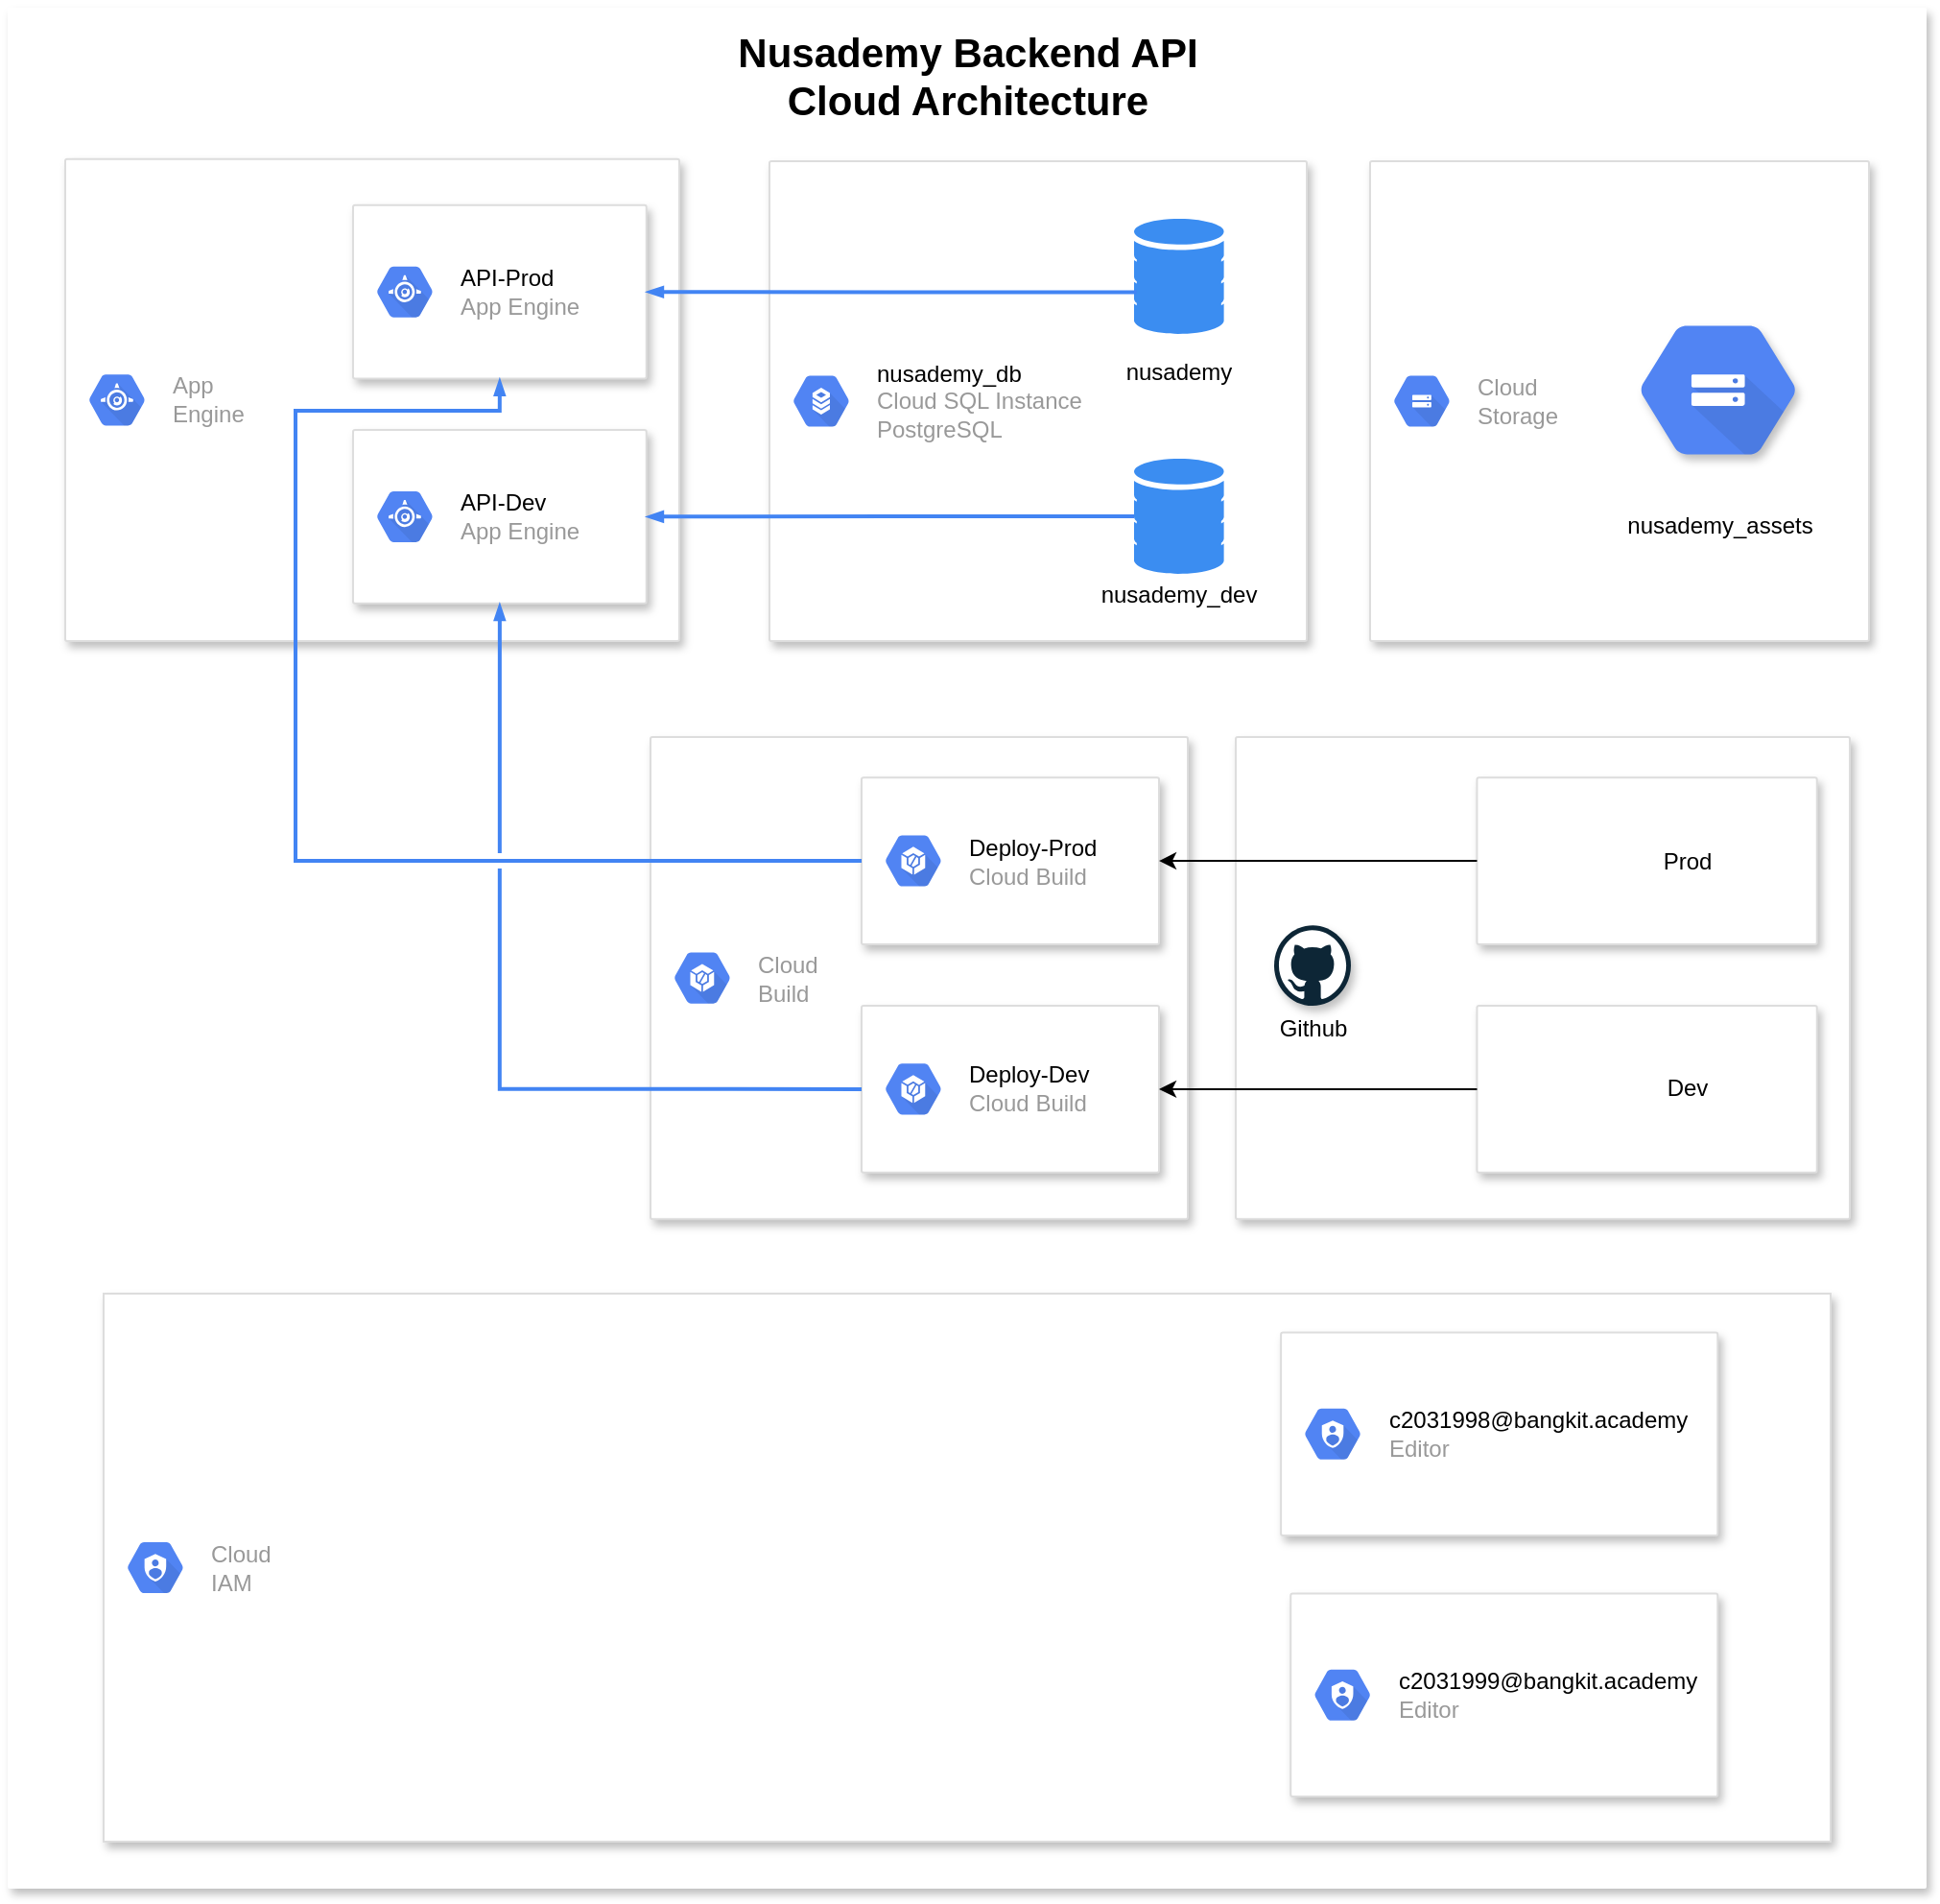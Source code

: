 <mxfile version="13.7.9" type="device"><diagram id="BJHhG8hOPyPEqUMauKsi" name="Page-1"><mxGraphModel dx="1093" dy="1590" grid="1" gridSize="10" guides="1" tooltips="1" connect="1" arrows="1" fold="1" page="1" pageScale="1" pageWidth="850" pageHeight="1100" math="0" shadow="0"><root><mxCell id="0"/><mxCell id="1" parent="0"/><mxCell id="Nz6z36-IIDzUr1D0U5Xw-1" value="&lt;b&gt;&lt;font style=&quot;font-size: 21px&quot;&gt;Nusademy Backend API&lt;br&gt;Cloud Architecture&lt;br&gt;&lt;/font&gt;&lt;/b&gt;" style="points=[[0,0,0],[0.25,0,0],[0.5,0,0],[0.75,0,0],[1,0,0],[1,0.25,0],[1,0.5,0],[1,0.75,0],[1,1,0],[0.75,1,0],[0.5,1,0],[0.25,1,0],[0,1,0],[0,0.75,0],[0,0.5,0],[0,0.25,0]];rounded=1;absoluteArcSize=1;arcSize=2;html=1;shadow=1;dashed=0;fontSize=12;align=center;verticalAlign=top;spacing=10;spacingTop=-4;strokeColor=none;" parent="1" vertex="1"><mxGeometry x="30" y="-160" width="1000" height="980" as="geometry"/></mxCell><mxCell id="Nz6z36-IIDzUr1D0U5Xw-17" value="" style="strokeColor=#dddddd;shadow=1;strokeWidth=1;rounded=1;absoluteArcSize=1;arcSize=0;" parent="Nz6z36-IIDzUr1D0U5Xw-1" vertex="1"><mxGeometry x="50" y="670" width="900" height="285.5" as="geometry"/></mxCell><mxCell id="Nz6z36-IIDzUr1D0U5Xw-18" value="Cloud&#10;IAM" style="dashed=0;connectable=0;html=1;fillColor=#5184F3;strokeColor=none;shape=mxgraph.gcp2.hexIcon;prIcon=cloud_iam;part=1;labelPosition=right;verticalLabelPosition=middle;align=left;verticalAlign=middle;spacingLeft=5;fontColor=#999999;fontSize=12;" parent="Nz6z36-IIDzUr1D0U5Xw-17" vertex="1"><mxGeometry y="0.5" width="44" height="39" relative="1" as="geometry"><mxPoint x="5" y="-19.5" as="offset"/></mxGeometry></mxCell><mxCell id="Nz6z36-IIDzUr1D0U5Xw-41" value="" style="strokeColor=#dddddd;shadow=1;strokeWidth=1;rounded=1;absoluteArcSize=1;arcSize=2;" parent="Nz6z36-IIDzUr1D0U5Xw-17" vertex="1"><mxGeometry x="613.552" y="20.282" width="227.586" height="105.772" as="geometry"/></mxCell><mxCell id="Nz6z36-IIDzUr1D0U5Xw-42" value="&lt;font color=&quot;#000000&quot;&gt;c2031998@bangkit.academy&lt;/font&gt;&lt;br&gt;Editor" style="dashed=0;connectable=0;html=1;fillColor=#5184F3;strokeColor=none;shape=mxgraph.gcp2.hexIcon;prIcon=cloud_iam;part=1;labelPosition=right;verticalLabelPosition=middle;align=left;verticalAlign=middle;spacingLeft=5;fontColor=#999999;fontSize=12;" parent="Nz6z36-IIDzUr1D0U5Xw-41" vertex="1"><mxGeometry y="0.5" width="44" height="39" relative="1" as="geometry"><mxPoint x="5" y="-19.5" as="offset"/></mxGeometry></mxCell><mxCell id="Nz6z36-IIDzUr1D0U5Xw-43" value="" style="strokeColor=#dddddd;shadow=1;strokeWidth=1;rounded=1;absoluteArcSize=1;arcSize=2;" parent="Nz6z36-IIDzUr1D0U5Xw-17" vertex="1"><mxGeometry x="618.623" y="156.237" width="222.511" height="105.766" as="geometry"/></mxCell><mxCell id="Nz6z36-IIDzUr1D0U5Xw-44" value="&lt;font color=&quot;#000000&quot;&gt;c2031999@bangkit.academy&lt;/font&gt;&lt;br&gt;Editor" style="dashed=0;connectable=0;html=1;fillColor=#5184F3;strokeColor=none;shape=mxgraph.gcp2.hexIcon;prIcon=cloud_iam;part=1;labelPosition=right;verticalLabelPosition=middle;align=left;verticalAlign=middle;spacingLeft=5;fontColor=#999999;fontSize=12;" parent="Nz6z36-IIDzUr1D0U5Xw-43" vertex="1"><mxGeometry y="0.5" width="44" height="39" relative="1" as="geometry"><mxPoint x="5" y="-19.5" as="offset"/></mxGeometry></mxCell><mxCell id="Nz6z36-IIDzUr1D0U5Xw-55" value="" style="strokeColor=#dddddd;shadow=1;strokeWidth=1;rounded=1;absoluteArcSize=1;arcSize=2;" parent="Nz6z36-IIDzUr1D0U5Xw-1" vertex="1"><mxGeometry x="30" y="78.87" width="320" height="251.13" as="geometry"/></mxCell><mxCell id="Nz6z36-IIDzUr1D0U5Xw-56" value="App&#10;Engine" style="dashed=0;connectable=0;html=1;fillColor=#5184F3;strokeColor=none;shape=mxgraph.gcp2.hexIcon;prIcon=app_engine;part=1;labelPosition=right;verticalLabelPosition=middle;align=left;verticalAlign=middle;spacingLeft=5;fontColor=#999999;fontSize=12;" parent="Nz6z36-IIDzUr1D0U5Xw-55" vertex="1"><mxGeometry y="0.5" width="44" height="39" relative="1" as="geometry"><mxPoint x="5" y="-19.5" as="offset"/></mxGeometry></mxCell><mxCell id="Nz6z36-IIDzUr1D0U5Xw-15" value="" style="strokeColor=#dddddd;shadow=1;strokeWidth=1;rounded=1;absoluteArcSize=1;arcSize=2;" parent="Nz6z36-IIDzUr1D0U5Xw-55" vertex="1"><mxGeometry x="150" y="24.01" width="152.86" height="90.4" as="geometry"/></mxCell><mxCell id="Nz6z36-IIDzUr1D0U5Xw-16" value="&lt;font color=&quot;#000000&quot;&gt;API-Prod&lt;/font&gt;&lt;br&gt;App Engine" style="dashed=0;connectable=0;html=1;fillColor=#5184F3;strokeColor=none;shape=mxgraph.gcp2.hexIcon;prIcon=app_engine;part=1;labelPosition=right;verticalLabelPosition=middle;align=left;verticalAlign=middle;spacingLeft=5;fontColor=#999999;fontSize=12;" parent="Nz6z36-IIDzUr1D0U5Xw-15" vertex="1"><mxGeometry y="0.5" width="44" height="39" relative="1" as="geometry"><mxPoint x="5" y="-19.5" as="offset"/></mxGeometry></mxCell><mxCell id="Nz6z36-IIDzUr1D0U5Xw-57" value="" style="strokeColor=#dddddd;shadow=1;strokeWidth=1;rounded=1;absoluteArcSize=1;arcSize=2;" parent="Nz6z36-IIDzUr1D0U5Xw-55" vertex="1"><mxGeometry x="150" y="141.13" width="152.86" height="90.4" as="geometry"/></mxCell><mxCell id="Nz6z36-IIDzUr1D0U5Xw-58" value="&lt;font color=&quot;#000000&quot;&gt;API-Dev&lt;/font&gt;&lt;br&gt;App Engine" style="dashed=0;connectable=0;html=1;fillColor=#5184F3;strokeColor=none;shape=mxgraph.gcp2.hexIcon;prIcon=app_engine;part=1;labelPosition=right;verticalLabelPosition=middle;align=left;verticalAlign=middle;spacingLeft=5;fontColor=#999999;fontSize=12;" parent="Nz6z36-IIDzUr1D0U5Xw-57" vertex="1"><mxGeometry y="0.5" width="44" height="39" relative="1" as="geometry"><mxPoint x="5" y="-19.5" as="offset"/></mxGeometry></mxCell><mxCell id="Nz6z36-IIDzUr1D0U5Xw-34" value="" style="strokeColor=#dddddd;shadow=1;strokeWidth=1;rounded=1;absoluteArcSize=1;arcSize=2;" parent="Nz6z36-IIDzUr1D0U5Xw-1" vertex="1"><mxGeometry x="335" y="380" width="280" height="251.13" as="geometry"/></mxCell><mxCell id="Nz6z36-IIDzUr1D0U5Xw-35" value="Cloud&#10;Build" style="dashed=0;connectable=0;html=1;fillColor=#5184F3;strokeColor=none;shape=mxgraph.gcp2.hexIcon;prIcon=container_builder;part=1;labelPosition=right;verticalLabelPosition=middle;align=left;verticalAlign=middle;spacingLeft=5;fontColor=#999999;fontSize=12;" parent="Nz6z36-IIDzUr1D0U5Xw-34" vertex="1"><mxGeometry y="0.5" width="44" height="39" relative="1" as="geometry"><mxPoint x="5" y="-19.5" as="offset"/></mxGeometry></mxCell><mxCell id="Nz6z36-IIDzUr1D0U5Xw-38" value="" style="strokeColor=#dddddd;shadow=1;strokeWidth=1;rounded=1;absoluteArcSize=1;arcSize=2;" parent="Nz6z36-IIDzUr1D0U5Xw-34" vertex="1"><mxGeometry x="110" y="21.103" width="155" height="86.872" as="geometry"/></mxCell><mxCell id="Nz6z36-IIDzUr1D0U5Xw-39" value="&lt;font color=&quot;#000000&quot;&gt;Deploy-Prod&lt;/font&gt;&lt;br&gt;Cloud Build" style="dashed=0;connectable=0;html=1;fillColor=#5184F3;strokeColor=none;shape=mxgraph.gcp2.hexIcon;prIcon=container_builder;part=1;labelPosition=right;verticalLabelPosition=middle;align=left;verticalAlign=middle;spacingLeft=5;fontColor=#999999;fontSize=12;" parent="Nz6z36-IIDzUr1D0U5Xw-38" vertex="1"><mxGeometry y="0.5" width="44" height="39" relative="1" as="geometry"><mxPoint x="5" y="-19.5" as="offset"/></mxGeometry></mxCell><mxCell id="Nz6z36-IIDzUr1D0U5Xw-90" value="" style="strokeColor=#dddddd;shadow=1;strokeWidth=1;rounded=1;absoluteArcSize=1;arcSize=2;" parent="Nz6z36-IIDzUr1D0U5Xw-34" vertex="1"><mxGeometry x="110" y="140.003" width="155" height="86.872" as="geometry"/></mxCell><mxCell id="Nz6z36-IIDzUr1D0U5Xw-91" value="&lt;font color=&quot;#000000&quot;&gt;Deploy-Dev&lt;/font&gt;&lt;br&gt;Cloud Build" style="dashed=0;connectable=0;html=1;fillColor=#5184F3;strokeColor=none;shape=mxgraph.gcp2.hexIcon;prIcon=container_builder;part=1;labelPosition=right;verticalLabelPosition=middle;align=left;verticalAlign=middle;spacingLeft=5;fontColor=#999999;fontSize=12;" parent="Nz6z36-IIDzUr1D0U5Xw-90" vertex="1"><mxGeometry y="0.5" width="44" height="39" relative="1" as="geometry"><mxPoint x="5" y="-19.5" as="offset"/></mxGeometry></mxCell><mxCell id="Nz6z36-IIDzUr1D0U5Xw-28" value="" style="strokeColor=#dddddd;shadow=1;strokeWidth=1;rounded=1;absoluteArcSize=1;arcSize=2;" parent="Nz6z36-IIDzUr1D0U5Xw-1" vertex="1"><mxGeometry x="397" y="80" width="280" height="250" as="geometry"/></mxCell><mxCell id="Nz6z36-IIDzUr1D0U5Xw-29" value="&lt;font color=&quot;#000000&quot;&gt;nusademy_db&lt;/font&gt;&lt;br&gt;Cloud SQL Instance&lt;br&gt;PostgreSQL" style="dashed=0;connectable=0;html=1;fillColor=#5184F3;strokeColor=none;shape=mxgraph.gcp2.hexIcon;prIcon=cloud_sql;part=1;labelPosition=right;verticalLabelPosition=middle;align=left;verticalAlign=middle;spacingLeft=5;fontColor=#999999;fontSize=12;" parent="Nz6z36-IIDzUr1D0U5Xw-28" vertex="1"><mxGeometry y="0.5" width="44" height="39" relative="1" as="geometry"><mxPoint x="5" y="-19.5" as="offset"/></mxGeometry></mxCell><mxCell id="Nz6z36-IIDzUr1D0U5Xw-60" value="" style="html=1;aspect=fixed;strokeColor=none;shadow=0;align=center;verticalAlign=top;fillColor=#3B8DF1;shape=mxgraph.gcp2.database_2" parent="Nz6z36-IIDzUr1D0U5Xw-28" vertex="1"><mxGeometry x="190" y="30" width="46.8" height="60" as="geometry"/></mxCell><mxCell id="Nz6z36-IIDzUr1D0U5Xw-61" value="nusademy" style="text;html=1;resizable=0;autosize=1;align=center;verticalAlign=middle;points=[];fillColor=none;strokeColor=none;rounded=0;shadow=1;" parent="Nz6z36-IIDzUr1D0U5Xw-28" vertex="1"><mxGeometry x="178.4" y="100" width="70" height="20" as="geometry"/></mxCell><mxCell id="Nz6z36-IIDzUr1D0U5Xw-62" value="" style="html=1;aspect=fixed;strokeColor=none;shadow=0;align=center;verticalAlign=top;fillColor=#3B8DF1;shape=mxgraph.gcp2.database_2" parent="Nz6z36-IIDzUr1D0U5Xw-28" vertex="1"><mxGeometry x="190" y="155" width="46.8" height="60" as="geometry"/></mxCell><mxCell id="Nz6z36-IIDzUr1D0U5Xw-89" value="nusademy_dev" style="text;html=1;resizable=0;autosize=1;align=center;verticalAlign=middle;points=[];fillColor=none;strokeColor=none;rounded=0;shadow=1;" parent="Nz6z36-IIDzUr1D0U5Xw-28" vertex="1"><mxGeometry x="163.4" y="216" width="100" height="20" as="geometry"/></mxCell><mxCell id="Nz6z36-IIDzUr1D0U5Xw-95" value="" style="edgeStyle=orthogonalEdgeStyle;fontSize=12;html=1;endArrow=blockThin;endFill=1;rounded=0;strokeWidth=2;endSize=4;startSize=4;dashed=0;strokeColor=#4284F3;entryX=0.5;entryY=1;entryDx=0;entryDy=0;exitX=0;exitY=0.5;exitDx=0;exitDy=0;" parent="Nz6z36-IIDzUr1D0U5Xw-1" source="Nz6z36-IIDzUr1D0U5Xw-38" target="Nz6z36-IIDzUr1D0U5Xw-15" edge="1"><mxGeometry width="100" relative="1" as="geometry"><mxPoint x="460" y="330" as="sourcePoint"/><mxPoint x="560" y="330" as="targetPoint"/><Array as="points"><mxPoint x="150" y="445"/><mxPoint x="150" y="210"/><mxPoint x="256" y="210"/></Array></mxGeometry></mxCell><mxCell id="Nz6z36-IIDzUr1D0U5Xw-97" value="" style="edgeStyle=orthogonalEdgeStyle;fontSize=12;html=1;endArrow=blockThin;endFill=1;rounded=0;strokeWidth=2;endSize=4;startSize=4;dashed=0;strokeColor=#4284F3;entryX=0.5;entryY=1;entryDx=0;entryDy=0;exitX=0;exitY=0.5;exitDx=0;exitDy=0;labelBorderColor=none;sketch=0;jumpStyle=gap;" parent="Nz6z36-IIDzUr1D0U5Xw-1" source="Nz6z36-IIDzUr1D0U5Xw-90" target="Nz6z36-IIDzUr1D0U5Xw-57" edge="1"><mxGeometry width="100" relative="1" as="geometry"><mxPoint x="460" y="330" as="sourcePoint"/><mxPoint x="560" y="330" as="targetPoint"/></mxGeometry></mxCell><mxCell id="Nz6z36-IIDzUr1D0U5Xw-98" value="" style="edgeStyle=orthogonalEdgeStyle;fontSize=12;html=1;endArrow=blockThin;endFill=1;rounded=0;strokeWidth=2;endSize=4;startSize=4;dashed=0;strokeColor=#4284F3;entryX=1;entryY=0.5;entryDx=0;entryDy=0;exitX=0.029;exitY=0.638;exitDx=0;exitDy=0;exitPerimeter=0;" parent="Nz6z36-IIDzUr1D0U5Xw-1" source="Nz6z36-IIDzUr1D0U5Xw-60" target="Nz6z36-IIDzUr1D0U5Xw-15" edge="1"><mxGeometry width="100" relative="1" as="geometry"><mxPoint x="460" y="330" as="sourcePoint"/><mxPoint x="560" y="330" as="targetPoint"/></mxGeometry></mxCell><mxCell id="Nz6z36-IIDzUr1D0U5Xw-99" value="" style="edgeStyle=orthogonalEdgeStyle;fontSize=12;html=1;endArrow=blockThin;endFill=1;rounded=0;strokeWidth=2;endSize=4;startSize=4;dashed=0;strokeColor=#4284F3;entryX=1;entryY=0.5;entryDx=0;entryDy=0;" parent="Nz6z36-IIDzUr1D0U5Xw-1" source="Nz6z36-IIDzUr1D0U5Xw-62" target="Nz6z36-IIDzUr1D0U5Xw-57" edge="1"><mxGeometry width="100" relative="1" as="geometry"><mxPoint x="781.357" y="158.28" as="sourcePoint"/><mxPoint x="342.86" y="158.08" as="targetPoint"/></mxGeometry></mxCell><mxCell id="Nz6z36-IIDzUr1D0U5Xw-100" value="" style="strokeColor=#dddddd;shadow=1;strokeWidth=1;rounded=1;absoluteArcSize=1;arcSize=2;" parent="Nz6z36-IIDzUr1D0U5Xw-1" vertex="1"><mxGeometry x="710" y="80" width="260" height="250" as="geometry"/></mxCell><mxCell id="Nz6z36-IIDzUr1D0U5Xw-101" value="Cloud&#10;Storage" style="dashed=0;connectable=0;html=1;fillColor=#5184F3;strokeColor=none;shape=mxgraph.gcp2.hexIcon;prIcon=cloud_storage;part=1;labelPosition=right;verticalLabelPosition=middle;align=left;verticalAlign=middle;spacingLeft=5;fontColor=#999999;fontSize=12;" parent="Nz6z36-IIDzUr1D0U5Xw-100" vertex="1"><mxGeometry y="0.5" width="44" height="39" relative="1" as="geometry"><mxPoint x="5" y="-19.5" as="offset"/></mxGeometry></mxCell><mxCell id="Nz6z36-IIDzUr1D0U5Xw-105" value="" style="html=1;fillColor=#5184F3;strokeColor=none;verticalAlign=top;labelPosition=center;verticalLabelPosition=bottom;align=center;spacingTop=-6;fontSize=11;fontStyle=1;fontColor=#999999;shape=mxgraph.gcp2.hexIcon;prIcon=cloud_storage;shadow=1;" parent="Nz6z36-IIDzUr1D0U5Xw-100" vertex="1"><mxGeometry x="120" y="70" width="123" height="98.5" as="geometry"/></mxCell><mxCell id="Nz6z36-IIDzUr1D0U5Xw-106" value="nusademy_assets" style="text;html=1;resizable=0;autosize=1;align=center;verticalAlign=middle;points=[];fillColor=none;strokeColor=none;rounded=0;shadow=1;" parent="Nz6z36-IIDzUr1D0U5Xw-100" vertex="1"><mxGeometry x="126.5" y="180" width="110" height="20" as="geometry"/></mxCell><mxCell id="Nz6z36-IIDzUr1D0U5Xw-107" value="" style="strokeColor=#dddddd;shadow=1;strokeWidth=1;rounded=1;absoluteArcSize=1;arcSize=2;" parent="Nz6z36-IIDzUr1D0U5Xw-1" vertex="1"><mxGeometry x="640" y="380" width="320" height="251.13" as="geometry"/></mxCell><mxCell id="Nz6z36-IIDzUr1D0U5Xw-109" value="" style="strokeColor=#dddddd;shadow=1;strokeWidth=1;rounded=1;absoluteArcSize=1;arcSize=2;" parent="Nz6z36-IIDzUr1D0U5Xw-107" vertex="1"><mxGeometry x="125.714" y="21.103" width="177.143" height="86.872" as="geometry"/></mxCell><mxCell id="Nz6z36-IIDzUr1D0U5Xw-111" value="" style="strokeColor=#dddddd;shadow=1;strokeWidth=1;rounded=1;absoluteArcSize=1;arcSize=2;" parent="Nz6z36-IIDzUr1D0U5Xw-107" vertex="1"><mxGeometry x="125.714" y="140.003" width="177.143" height="86.872" as="geometry"/></mxCell><mxCell id="Nz6z36-IIDzUr1D0U5Xw-113" value="" style="dashed=0;outlineConnect=0;html=1;align=center;labelPosition=center;verticalLabelPosition=bottom;verticalAlign=top;shape=mxgraph.weblogos.github;shadow=1;" parent="Nz6z36-IIDzUr1D0U5Xw-107" vertex="1"><mxGeometry x="20" y="98.07" width="40" height="41.93" as="geometry"/></mxCell><mxCell id="Nz6z36-IIDzUr1D0U5Xw-114" value="Github" style="text;html=1;resizable=0;autosize=1;align=center;verticalAlign=middle;points=[];fillColor=none;strokeColor=none;rounded=0;shadow=1;" parent="Nz6z36-IIDzUr1D0U5Xw-107" vertex="1"><mxGeometry x="15.0" y="142" width="50" height="20" as="geometry"/></mxCell><mxCell id="Nz6z36-IIDzUr1D0U5Xw-115" value="" style="shape=image;html=1;verticalAlign=top;verticalLabelPosition=bottom;labelBackgroundColor=#ffffff;imageAspect=0;aspect=fixed;image=https://cdn4.iconfinder.com/data/icons/feather/24/git-commit-128.png;shadow=1;" parent="Nz6z36-IIDzUr1D0U5Xw-107" vertex="1"><mxGeometry x="140" y="39.81" width="49.46" height="49.46" as="geometry"/></mxCell><mxCell id="Nz6z36-IIDzUr1D0U5Xw-116" value="" style="shape=image;html=1;verticalAlign=top;verticalLabelPosition=bottom;labelBackgroundColor=#ffffff;imageAspect=0;aspect=fixed;image=https://cdn4.iconfinder.com/data/icons/feather/24/git-commit-128.png;shadow=1;" parent="Nz6z36-IIDzUr1D0U5Xw-107" vertex="1"><mxGeometry x="140" y="158.71" width="49.46" height="49.46" as="geometry"/></mxCell><mxCell id="Nz6z36-IIDzUr1D0U5Xw-117" value="Prod" style="text;html=1;resizable=0;autosize=1;align=center;verticalAlign=middle;points=[];fillColor=none;strokeColor=none;rounded=0;shadow=1;" parent="Nz6z36-IIDzUr1D0U5Xw-107" vertex="1"><mxGeometry x="215" y="54.54" width="40" height="20" as="geometry"/></mxCell><mxCell id="Nz6z36-IIDzUr1D0U5Xw-118" value="Dev" style="text;html=1;resizable=0;autosize=1;align=center;verticalAlign=middle;points=[];fillColor=none;strokeColor=none;rounded=0;shadow=1;" parent="Nz6z36-IIDzUr1D0U5Xw-107" vertex="1"><mxGeometry x="215" y="173.44" width="40" height="20" as="geometry"/></mxCell><mxCell id="Nz6z36-IIDzUr1D0U5Xw-119" style="edgeStyle=orthogonalEdgeStyle;rounded=0;sketch=0;jumpStyle=gap;orthogonalLoop=1;jettySize=auto;html=1;exitX=0;exitY=0.5;exitDx=0;exitDy=0;entryX=1;entryY=0.5;entryDx=0;entryDy=0;" parent="Nz6z36-IIDzUr1D0U5Xw-1" source="Nz6z36-IIDzUr1D0U5Xw-109" target="Nz6z36-IIDzUr1D0U5Xw-38" edge="1"><mxGeometry relative="1" as="geometry"/></mxCell><mxCell id="Nz6z36-IIDzUr1D0U5Xw-120" style="edgeStyle=orthogonalEdgeStyle;rounded=0;sketch=0;jumpStyle=gap;orthogonalLoop=1;jettySize=auto;html=1;exitX=0;exitY=0.5;exitDx=0;exitDy=0;entryX=1;entryY=0.5;entryDx=0;entryDy=0;" parent="Nz6z36-IIDzUr1D0U5Xw-1" source="Nz6z36-IIDzUr1D0U5Xw-111" target="Nz6z36-IIDzUr1D0U5Xw-90" edge="1"><mxGeometry relative="1" as="geometry"/></mxCell></root></mxGraphModel></diagram></mxfile>